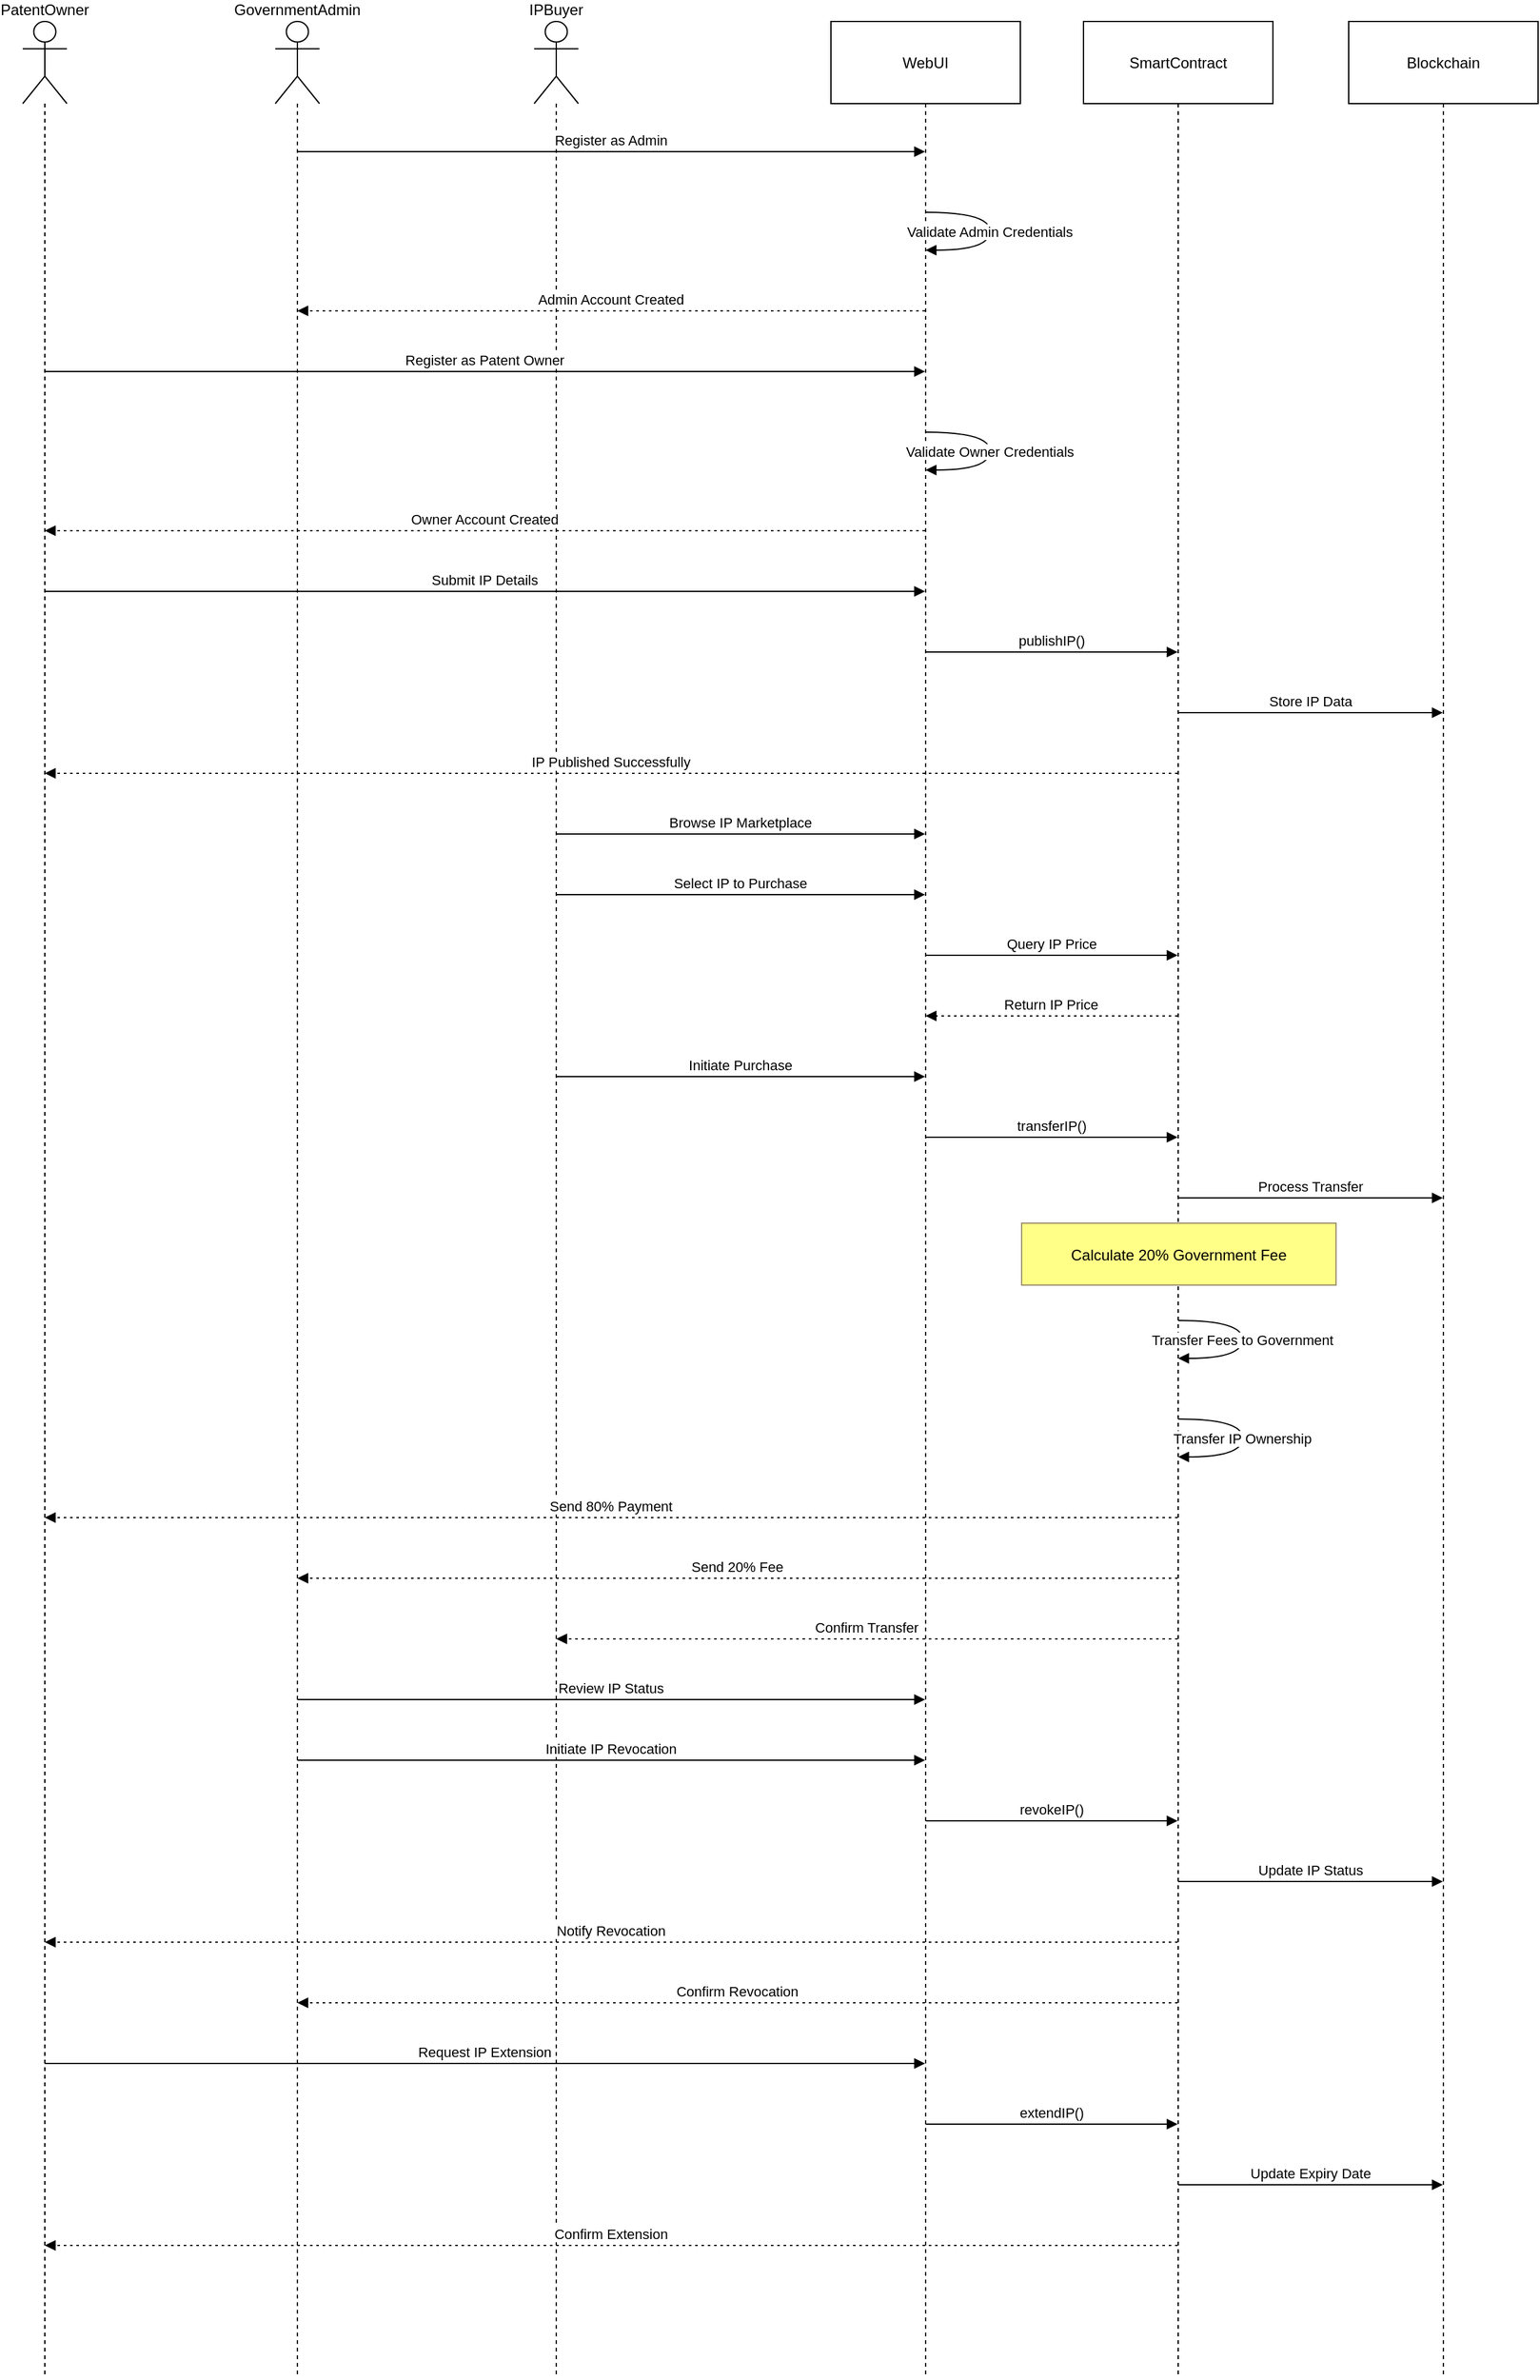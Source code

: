 <mxfile version="26.1.1">
  <diagram id="u1uABCoCq5ljK1uK7-4K" name="Page-1">
    <mxGraphModel dx="2468" dy="976" grid="1" gridSize="10" guides="1" tooltips="1" connect="1" arrows="1" fold="1" page="1" pageScale="1" pageWidth="827" pageHeight="1169" math="0" shadow="0">
      <root>
        <mxCell id="0" />
        <mxCell id="1" parent="0" />
        <mxCell id="66WeXzP9bUq8A272CqZN-1" value="PatentOwner" style="shape=umlLifeline;perimeter=lifelinePerimeter;whiteSpace=wrap;container=1;dropTarget=0;collapsible=0;recursiveResize=0;outlineConnect=0;portConstraint=eastwest;newEdgeStyle={&quot;edgeStyle&quot;:&quot;elbowEdgeStyle&quot;,&quot;elbow&quot;:&quot;vertical&quot;,&quot;curved&quot;:0,&quot;rounded&quot;:0};participant=umlActor;verticalAlign=bottom;labelPosition=center;verticalLabelPosition=top;align=center;size=65;" vertex="1" parent="1">
          <mxGeometry x="20" y="20" width="35" height="1865" as="geometry" />
        </mxCell>
        <mxCell id="66WeXzP9bUq8A272CqZN-2" value="GovernmentAdmin" style="shape=umlLifeline;perimeter=lifelinePerimeter;whiteSpace=wrap;container=1;dropTarget=0;collapsible=0;recursiveResize=0;outlineConnect=0;portConstraint=eastwest;newEdgeStyle={&quot;edgeStyle&quot;:&quot;elbowEdgeStyle&quot;,&quot;elbow&quot;:&quot;vertical&quot;,&quot;curved&quot;:0,&quot;rounded&quot;:0};participant=umlActor;verticalAlign=bottom;labelPosition=center;verticalLabelPosition=top;align=center;size=65;" vertex="1" parent="1">
          <mxGeometry x="220" y="20" width="35" height="1865" as="geometry" />
        </mxCell>
        <mxCell id="66WeXzP9bUq8A272CqZN-3" value="IPBuyer" style="shape=umlLifeline;perimeter=lifelinePerimeter;whiteSpace=wrap;container=1;dropTarget=0;collapsible=0;recursiveResize=0;outlineConnect=0;portConstraint=eastwest;newEdgeStyle={&quot;edgeStyle&quot;:&quot;elbowEdgeStyle&quot;,&quot;elbow&quot;:&quot;vertical&quot;,&quot;curved&quot;:0,&quot;rounded&quot;:0};participant=umlActor;verticalAlign=bottom;labelPosition=center;verticalLabelPosition=top;align=center;size=65;" vertex="1" parent="1">
          <mxGeometry x="425" y="20" width="35" height="1865" as="geometry" />
        </mxCell>
        <mxCell id="66WeXzP9bUq8A272CqZN-4" value="WebUI" style="shape=umlLifeline;perimeter=lifelinePerimeter;whiteSpace=wrap;container=1;dropTarget=0;collapsible=0;recursiveResize=0;outlineConnect=0;portConstraint=eastwest;newEdgeStyle={&quot;edgeStyle&quot;:&quot;elbowEdgeStyle&quot;,&quot;elbow&quot;:&quot;vertical&quot;,&quot;curved&quot;:0,&quot;rounded&quot;:0};size=65;" vertex="1" parent="1">
          <mxGeometry x="660" y="20" width="150" height="1865" as="geometry" />
        </mxCell>
        <mxCell id="66WeXzP9bUq8A272CqZN-5" value="SmartContract" style="shape=umlLifeline;perimeter=lifelinePerimeter;whiteSpace=wrap;container=1;dropTarget=0;collapsible=0;recursiveResize=0;outlineConnect=0;portConstraint=eastwest;newEdgeStyle={&quot;edgeStyle&quot;:&quot;elbowEdgeStyle&quot;,&quot;elbow&quot;:&quot;vertical&quot;,&quot;curved&quot;:0,&quot;rounded&quot;:0};size=65;" vertex="1" parent="1">
          <mxGeometry x="860" y="20" width="150" height="1865" as="geometry" />
        </mxCell>
        <mxCell id="66WeXzP9bUq8A272CqZN-6" value="Blockchain" style="shape=umlLifeline;perimeter=lifelinePerimeter;whiteSpace=wrap;container=1;dropTarget=0;collapsible=0;recursiveResize=0;outlineConnect=0;portConstraint=eastwest;newEdgeStyle={&quot;edgeStyle&quot;:&quot;elbowEdgeStyle&quot;,&quot;elbow&quot;:&quot;vertical&quot;,&quot;curved&quot;:0,&quot;rounded&quot;:0};size=65;" vertex="1" parent="1">
          <mxGeometry x="1070" y="20" width="150" height="1865" as="geometry" />
        </mxCell>
        <mxCell id="66WeXzP9bUq8A272CqZN-7" value="Register as Admin" style="verticalAlign=bottom;edgeStyle=elbowEdgeStyle;elbow=vertical;curved=0;rounded=0;endArrow=block;" edge="1" parent="1" source="66WeXzP9bUq8A272CqZN-2" target="66WeXzP9bUq8A272CqZN-4">
          <mxGeometry relative="1" as="geometry">
            <Array as="points">
              <mxPoint x="525" y="123" />
            </Array>
          </mxGeometry>
        </mxCell>
        <mxCell id="66WeXzP9bUq8A272CqZN-8" value="Validate Admin Credentials" style="curved=1;endArrow=block;rounded=0;" edge="1" parent="1" source="66WeXzP9bUq8A272CqZN-4" target="66WeXzP9bUq8A272CqZN-4">
          <mxGeometry relative="1" as="geometry">
            <Array as="points">
              <mxPoint x="786" y="171" />
              <mxPoint x="786" y="201" />
            </Array>
          </mxGeometry>
        </mxCell>
        <mxCell id="66WeXzP9bUq8A272CqZN-9" value="Admin Account Created" style="verticalAlign=bottom;edgeStyle=elbowEdgeStyle;elbow=vertical;curved=0;rounded=0;dashed=1;dashPattern=2 3;endArrow=block;" edge="1" parent="1" source="66WeXzP9bUq8A272CqZN-4" target="66WeXzP9bUq8A272CqZN-2">
          <mxGeometry relative="1" as="geometry">
            <Array as="points">
              <mxPoint x="528" y="249" />
            </Array>
          </mxGeometry>
        </mxCell>
        <mxCell id="66WeXzP9bUq8A272CqZN-10" value="Register as Patent Owner" style="verticalAlign=bottom;edgeStyle=elbowEdgeStyle;elbow=vertical;curved=0;rounded=0;endArrow=block;" edge="1" parent="1" source="66WeXzP9bUq8A272CqZN-1" target="66WeXzP9bUq8A272CqZN-4">
          <mxGeometry relative="1" as="geometry">
            <Array as="points">
              <mxPoint x="424" y="297" />
            </Array>
          </mxGeometry>
        </mxCell>
        <mxCell id="66WeXzP9bUq8A272CqZN-11" value="Validate Owner Credentials" style="curved=1;endArrow=block;rounded=0;" edge="1" parent="1" source="66WeXzP9bUq8A272CqZN-4" target="66WeXzP9bUq8A272CqZN-4">
          <mxGeometry relative="1" as="geometry">
            <Array as="points">
              <mxPoint x="786" y="345" />
              <mxPoint x="786" y="375" />
            </Array>
          </mxGeometry>
        </mxCell>
        <mxCell id="66WeXzP9bUq8A272CqZN-12" value="Owner Account Created" style="verticalAlign=bottom;edgeStyle=elbowEdgeStyle;elbow=vertical;curved=0;rounded=0;dashed=1;dashPattern=2 3;endArrow=block;" edge="1" parent="1" source="66WeXzP9bUq8A272CqZN-4" target="66WeXzP9bUq8A272CqZN-1">
          <mxGeometry relative="1" as="geometry">
            <Array as="points">
              <mxPoint x="427" y="423" />
            </Array>
          </mxGeometry>
        </mxCell>
        <mxCell id="66WeXzP9bUq8A272CqZN-13" value="Submit IP Details" style="verticalAlign=bottom;edgeStyle=elbowEdgeStyle;elbow=vertical;curved=0;rounded=0;endArrow=block;" edge="1" parent="1" source="66WeXzP9bUq8A272CqZN-1" target="66WeXzP9bUq8A272CqZN-4">
          <mxGeometry relative="1" as="geometry">
            <Array as="points">
              <mxPoint x="424" y="471" />
            </Array>
          </mxGeometry>
        </mxCell>
        <mxCell id="66WeXzP9bUq8A272CqZN-14" value="publishIP()" style="verticalAlign=bottom;edgeStyle=elbowEdgeStyle;elbow=vertical;curved=0;rounded=0;endArrow=block;" edge="1" parent="1" source="66WeXzP9bUq8A272CqZN-4" target="66WeXzP9bUq8A272CqZN-5">
          <mxGeometry relative="1" as="geometry">
            <Array as="points">
              <mxPoint x="844" y="519" />
            </Array>
          </mxGeometry>
        </mxCell>
        <mxCell id="66WeXzP9bUq8A272CqZN-15" value="Store IP Data" style="verticalAlign=bottom;edgeStyle=elbowEdgeStyle;elbow=vertical;curved=0;rounded=0;endArrow=block;" edge="1" parent="1" source="66WeXzP9bUq8A272CqZN-5" target="66WeXzP9bUq8A272CqZN-6">
          <mxGeometry relative="1" as="geometry">
            <Array as="points">
              <mxPoint x="1049" y="567" />
            </Array>
          </mxGeometry>
        </mxCell>
        <mxCell id="66WeXzP9bUq8A272CqZN-16" value="IP Published Successfully" style="verticalAlign=bottom;edgeStyle=elbowEdgeStyle;elbow=vertical;curved=0;rounded=0;dashed=1;dashPattern=2 3;endArrow=block;" edge="1" parent="1" source="66WeXzP9bUq8A272CqZN-5" target="66WeXzP9bUq8A272CqZN-1">
          <mxGeometry relative="1" as="geometry">
            <Array as="points">
              <mxPoint x="527" y="615" />
            </Array>
          </mxGeometry>
        </mxCell>
        <mxCell id="66WeXzP9bUq8A272CqZN-17" value="Browse IP Marketplace" style="verticalAlign=bottom;edgeStyle=elbowEdgeStyle;elbow=vertical;curved=0;rounded=0;endArrow=block;" edge="1" parent="1" source="66WeXzP9bUq8A272CqZN-3" target="66WeXzP9bUq8A272CqZN-4">
          <mxGeometry relative="1" as="geometry">
            <Array as="points">
              <mxPoint x="626" y="663" />
            </Array>
          </mxGeometry>
        </mxCell>
        <mxCell id="66WeXzP9bUq8A272CqZN-18" value="Select IP to Purchase" style="verticalAlign=bottom;edgeStyle=elbowEdgeStyle;elbow=vertical;curved=0;rounded=0;endArrow=block;" edge="1" parent="1" source="66WeXzP9bUq8A272CqZN-3" target="66WeXzP9bUq8A272CqZN-4">
          <mxGeometry relative="1" as="geometry">
            <Array as="points">
              <mxPoint x="626" y="711" />
            </Array>
          </mxGeometry>
        </mxCell>
        <mxCell id="66WeXzP9bUq8A272CqZN-19" value="Query IP Price" style="verticalAlign=bottom;edgeStyle=elbowEdgeStyle;elbow=vertical;curved=0;rounded=0;endArrow=block;" edge="1" parent="1" source="66WeXzP9bUq8A272CqZN-4" target="66WeXzP9bUq8A272CqZN-5">
          <mxGeometry relative="1" as="geometry">
            <Array as="points">
              <mxPoint x="844" y="759" />
            </Array>
          </mxGeometry>
        </mxCell>
        <mxCell id="66WeXzP9bUq8A272CqZN-20" value="Return IP Price" style="verticalAlign=bottom;edgeStyle=elbowEdgeStyle;elbow=vertical;curved=0;rounded=0;dashed=1;dashPattern=2 3;endArrow=block;" edge="1" parent="1" source="66WeXzP9bUq8A272CqZN-5" target="66WeXzP9bUq8A272CqZN-4">
          <mxGeometry relative="1" as="geometry">
            <Array as="points">
              <mxPoint x="847" y="807" />
            </Array>
          </mxGeometry>
        </mxCell>
        <mxCell id="66WeXzP9bUq8A272CqZN-21" value="Initiate Purchase" style="verticalAlign=bottom;edgeStyle=elbowEdgeStyle;elbow=vertical;curved=0;rounded=0;endArrow=block;" edge="1" parent="1" source="66WeXzP9bUq8A272CqZN-3" target="66WeXzP9bUq8A272CqZN-4">
          <mxGeometry relative="1" as="geometry">
            <Array as="points">
              <mxPoint x="626" y="855" />
            </Array>
          </mxGeometry>
        </mxCell>
        <mxCell id="66WeXzP9bUq8A272CqZN-22" value="transferIP()" style="verticalAlign=bottom;edgeStyle=elbowEdgeStyle;elbow=vertical;curved=0;rounded=0;endArrow=block;" edge="1" parent="1" source="66WeXzP9bUq8A272CqZN-4" target="66WeXzP9bUq8A272CqZN-5">
          <mxGeometry relative="1" as="geometry">
            <Array as="points">
              <mxPoint x="844" y="903" />
            </Array>
          </mxGeometry>
        </mxCell>
        <mxCell id="66WeXzP9bUq8A272CqZN-23" value="Process Transfer" style="verticalAlign=bottom;edgeStyle=elbowEdgeStyle;elbow=vertical;curved=0;rounded=0;endArrow=block;" edge="1" parent="1" source="66WeXzP9bUq8A272CqZN-5" target="66WeXzP9bUq8A272CqZN-6">
          <mxGeometry relative="1" as="geometry">
            <Array as="points">
              <mxPoint x="1049" y="951" />
            </Array>
          </mxGeometry>
        </mxCell>
        <mxCell id="66WeXzP9bUq8A272CqZN-24" value="Transfer Fees to Government" style="curved=1;endArrow=block;rounded=0;" edge="1" parent="1" source="66WeXzP9bUq8A272CqZN-5" target="66WeXzP9bUq8A272CqZN-5">
          <mxGeometry relative="1" as="geometry">
            <Array as="points">
              <mxPoint x="986" y="1048" />
              <mxPoint x="986" y="1078" />
            </Array>
          </mxGeometry>
        </mxCell>
        <mxCell id="66WeXzP9bUq8A272CqZN-25" value="Transfer IP Ownership" style="curved=1;endArrow=block;rounded=0;" edge="1" parent="1" source="66WeXzP9bUq8A272CqZN-5" target="66WeXzP9bUq8A272CqZN-5">
          <mxGeometry relative="1" as="geometry">
            <Array as="points">
              <mxPoint x="986" y="1126" />
              <mxPoint x="986" y="1156" />
            </Array>
          </mxGeometry>
        </mxCell>
        <mxCell id="66WeXzP9bUq8A272CqZN-26" value="Send 80% Payment" style="verticalAlign=bottom;edgeStyle=elbowEdgeStyle;elbow=vertical;curved=0;rounded=0;dashed=1;dashPattern=2 3;endArrow=block;" edge="1" parent="1" source="66WeXzP9bUq8A272CqZN-5" target="66WeXzP9bUq8A272CqZN-1">
          <mxGeometry relative="1" as="geometry">
            <Array as="points">
              <mxPoint x="527" y="1204" />
            </Array>
          </mxGeometry>
        </mxCell>
        <mxCell id="66WeXzP9bUq8A272CqZN-27" value="Send 20% Fee" style="verticalAlign=bottom;edgeStyle=elbowEdgeStyle;elbow=vertical;curved=0;rounded=0;dashed=1;dashPattern=2 3;endArrow=block;" edge="1" parent="1" source="66WeXzP9bUq8A272CqZN-5" target="66WeXzP9bUq8A272CqZN-2">
          <mxGeometry relative="1" as="geometry">
            <Array as="points">
              <mxPoint x="628" y="1252" />
            </Array>
          </mxGeometry>
        </mxCell>
        <mxCell id="66WeXzP9bUq8A272CqZN-28" value="Confirm Transfer" style="verticalAlign=bottom;edgeStyle=elbowEdgeStyle;elbow=vertical;curved=0;rounded=0;dashed=1;dashPattern=2 3;endArrow=block;" edge="1" parent="1" source="66WeXzP9bUq8A272CqZN-5" target="66WeXzP9bUq8A272CqZN-3">
          <mxGeometry relative="1" as="geometry">
            <Array as="points">
              <mxPoint x="729" y="1300" />
            </Array>
          </mxGeometry>
        </mxCell>
        <mxCell id="66WeXzP9bUq8A272CqZN-29" value="Review IP Status" style="verticalAlign=bottom;edgeStyle=elbowEdgeStyle;elbow=vertical;curved=0;rounded=0;endArrow=block;" edge="1" parent="1" source="66WeXzP9bUq8A272CqZN-2" target="66WeXzP9bUq8A272CqZN-4">
          <mxGeometry relative="1" as="geometry">
            <Array as="points">
              <mxPoint x="525" y="1348" />
            </Array>
          </mxGeometry>
        </mxCell>
        <mxCell id="66WeXzP9bUq8A272CqZN-30" value="Initiate IP Revocation" style="verticalAlign=bottom;edgeStyle=elbowEdgeStyle;elbow=vertical;curved=0;rounded=0;endArrow=block;" edge="1" parent="1" source="66WeXzP9bUq8A272CqZN-2" target="66WeXzP9bUq8A272CqZN-4">
          <mxGeometry relative="1" as="geometry">
            <Array as="points">
              <mxPoint x="525" y="1396" />
            </Array>
          </mxGeometry>
        </mxCell>
        <mxCell id="66WeXzP9bUq8A272CqZN-31" value="revokeIP()" style="verticalAlign=bottom;edgeStyle=elbowEdgeStyle;elbow=vertical;curved=0;rounded=0;endArrow=block;" edge="1" parent="1" source="66WeXzP9bUq8A272CqZN-4" target="66WeXzP9bUq8A272CqZN-5">
          <mxGeometry relative="1" as="geometry">
            <Array as="points">
              <mxPoint x="844" y="1444" />
            </Array>
          </mxGeometry>
        </mxCell>
        <mxCell id="66WeXzP9bUq8A272CqZN-32" value="Update IP Status" style="verticalAlign=bottom;edgeStyle=elbowEdgeStyle;elbow=vertical;curved=0;rounded=0;endArrow=block;" edge="1" parent="1" source="66WeXzP9bUq8A272CqZN-5" target="66WeXzP9bUq8A272CqZN-6">
          <mxGeometry relative="1" as="geometry">
            <Array as="points">
              <mxPoint x="1049" y="1492" />
            </Array>
          </mxGeometry>
        </mxCell>
        <mxCell id="66WeXzP9bUq8A272CqZN-33" value="Notify Revocation" style="verticalAlign=bottom;edgeStyle=elbowEdgeStyle;elbow=vertical;curved=0;rounded=0;dashed=1;dashPattern=2 3;endArrow=block;" edge="1" parent="1" source="66WeXzP9bUq8A272CqZN-5" target="66WeXzP9bUq8A272CqZN-1">
          <mxGeometry relative="1" as="geometry">
            <Array as="points">
              <mxPoint x="527" y="1540" />
            </Array>
          </mxGeometry>
        </mxCell>
        <mxCell id="66WeXzP9bUq8A272CqZN-34" value="Confirm Revocation" style="verticalAlign=bottom;edgeStyle=elbowEdgeStyle;elbow=vertical;curved=0;rounded=0;dashed=1;dashPattern=2 3;endArrow=block;" edge="1" parent="1" source="66WeXzP9bUq8A272CqZN-5" target="66WeXzP9bUq8A272CqZN-2">
          <mxGeometry relative="1" as="geometry">
            <Array as="points">
              <mxPoint x="628" y="1588" />
            </Array>
          </mxGeometry>
        </mxCell>
        <mxCell id="66WeXzP9bUq8A272CqZN-35" value="Request IP Extension" style="verticalAlign=bottom;edgeStyle=elbowEdgeStyle;elbow=vertical;curved=0;rounded=0;endArrow=block;" edge="1" parent="1" source="66WeXzP9bUq8A272CqZN-1" target="66WeXzP9bUq8A272CqZN-4">
          <mxGeometry relative="1" as="geometry">
            <Array as="points">
              <mxPoint x="424" y="1636" />
            </Array>
          </mxGeometry>
        </mxCell>
        <mxCell id="66WeXzP9bUq8A272CqZN-36" value="extendIP()" style="verticalAlign=bottom;edgeStyle=elbowEdgeStyle;elbow=vertical;curved=0;rounded=0;endArrow=block;" edge="1" parent="1" source="66WeXzP9bUq8A272CqZN-4" target="66WeXzP9bUq8A272CqZN-5">
          <mxGeometry relative="1" as="geometry">
            <Array as="points">
              <mxPoint x="844" y="1684" />
            </Array>
          </mxGeometry>
        </mxCell>
        <mxCell id="66WeXzP9bUq8A272CqZN-37" value="Update Expiry Date" style="verticalAlign=bottom;edgeStyle=elbowEdgeStyle;elbow=vertical;curved=0;rounded=0;endArrow=block;" edge="1" parent="1" source="66WeXzP9bUq8A272CqZN-5" target="66WeXzP9bUq8A272CqZN-6">
          <mxGeometry relative="1" as="geometry">
            <Array as="points">
              <mxPoint x="1049" y="1732" />
            </Array>
          </mxGeometry>
        </mxCell>
        <mxCell id="66WeXzP9bUq8A272CqZN-38" value="Confirm Extension" style="verticalAlign=bottom;edgeStyle=elbowEdgeStyle;elbow=vertical;curved=0;rounded=0;dashed=1;dashPattern=2 3;endArrow=block;" edge="1" parent="1" source="66WeXzP9bUq8A272CqZN-5" target="66WeXzP9bUq8A272CqZN-1">
          <mxGeometry relative="1" as="geometry">
            <Array as="points">
              <mxPoint x="527" y="1780" />
            </Array>
          </mxGeometry>
        </mxCell>
        <mxCell id="66WeXzP9bUq8A272CqZN-39" value="Calculate 20% Government Fee" style="fillColor=#ffff88;strokeColor=#9E916F;" vertex="1" parent="1">
          <mxGeometry x="811" y="971" width="249" height="49" as="geometry" />
        </mxCell>
      </root>
    </mxGraphModel>
  </diagram>
</mxfile>
